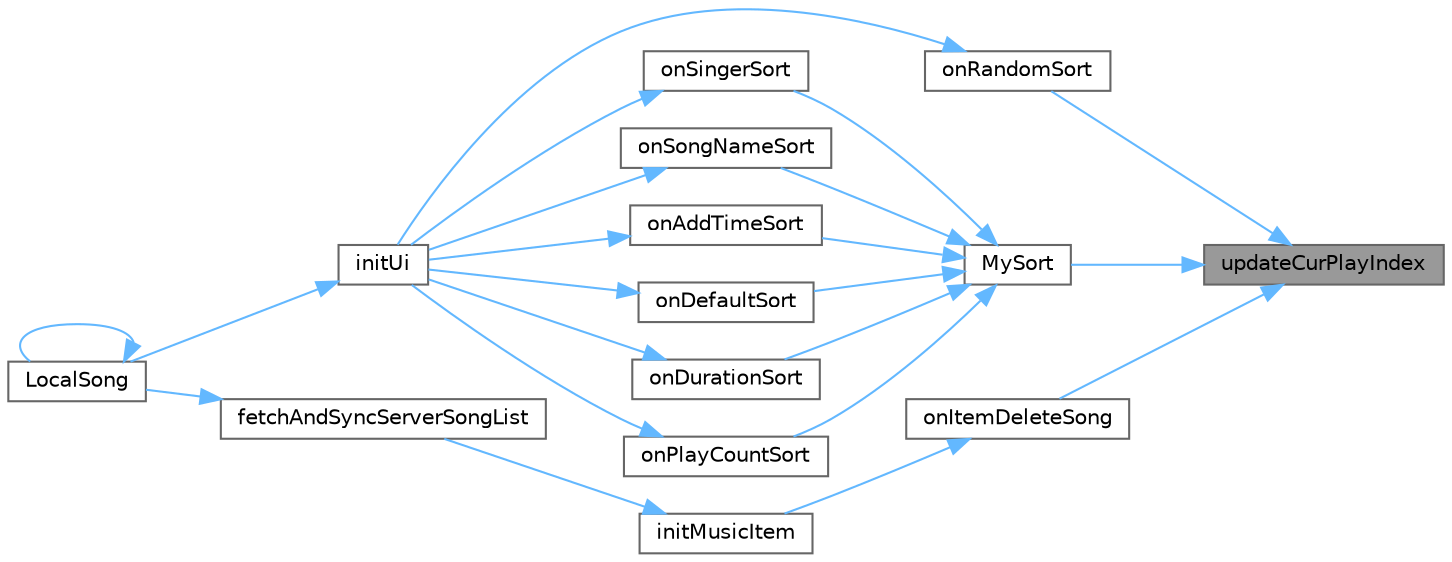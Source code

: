 digraph "updateCurPlayIndex"
{
 // LATEX_PDF_SIZE
  bgcolor="transparent";
  edge [fontname=Helvetica,fontsize=10,labelfontname=Helvetica,labelfontsize=10];
  node [fontname=Helvetica,fontsize=10,shape=box,height=0.2,width=0.4];
  rankdir="RL";
  Node1 [id="Node000001",label="updateCurPlayIndex",height=0.2,width=0.4,color="gray40", fillcolor="grey60", style="filled", fontcolor="black",tooltip="更新当前播放索引"];
  Node1 -> Node2 [id="edge1_Node000001_Node000002",dir="back",color="steelblue1",style="solid",tooltip=" "];
  Node2 [id="Node000002",label="MySort",height=0.2,width=0.4,color="grey40", fillcolor="white", style="filled",URL="$class_local_song.html#a4d900ad455fbe7001a3f4e5a4abce74f",tooltip="自定义排序"];
  Node2 -> Node3 [id="edge2_Node000002_Node000003",dir="back",color="steelblue1",style="solid",tooltip=" "];
  Node3 [id="Node000003",label="onAddTimeSort",height=0.2,width=0.4,color="grey40", fillcolor="white", style="filled",URL="$class_local_song.html#a58cc37eb1a69f43d22e93dbd0a8e32ba",tooltip="添加时间排序"];
  Node3 -> Node4 [id="edge3_Node000003_Node000004",dir="back",color="steelblue1",style="solid",tooltip=" "];
  Node4 [id="Node000004",label="initUi",height=0.2,width=0.4,color="grey40", fillcolor="white", style="filled",URL="$class_local_song.html#afba6e95967cc3eb25fd518f7bde6ec04",tooltip="初始化界面"];
  Node4 -> Node5 [id="edge4_Node000004_Node000005",dir="back",color="steelblue1",style="solid",tooltip=" "];
  Node5 [id="Node000005",label="LocalSong",height=0.2,width=0.4,color="grey40", fillcolor="white", style="filled",URL="$class_local_song.html#a9375f55dd6d49239d63d3c19eaef2237",tooltip="构造函数，初始化本地歌曲界面"];
  Node5 -> Node5 [id="edge5_Node000005_Node000005",dir="back",color="steelblue1",style="solid",tooltip=" "];
  Node2 -> Node6 [id="edge6_Node000002_Node000006",dir="back",color="steelblue1",style="solid",tooltip=" "];
  Node6 [id="Node000006",label="onDefaultSort",height=0.2,width=0.4,color="grey40", fillcolor="white", style="filled",URL="$class_local_song.html#a77868991ec35ce1ee03a62521bbf03c5",tooltip="默认排序"];
  Node6 -> Node4 [id="edge7_Node000006_Node000004",dir="back",color="steelblue1",style="solid",tooltip=" "];
  Node2 -> Node7 [id="edge8_Node000002_Node000007",dir="back",color="steelblue1",style="solid",tooltip=" "];
  Node7 [id="Node000007",label="onDurationSort",height=0.2,width=0.4,color="grey40", fillcolor="white", style="filled",URL="$class_local_song.html#a1bf3aea4b068e67501d5614655eff022",tooltip="时长排序"];
  Node7 -> Node4 [id="edge9_Node000007_Node000004",dir="back",color="steelblue1",style="solid",tooltip=" "];
  Node2 -> Node8 [id="edge10_Node000002_Node000008",dir="back",color="steelblue1",style="solid",tooltip=" "];
  Node8 [id="Node000008",label="onPlayCountSort",height=0.2,width=0.4,color="grey40", fillcolor="white", style="filled",URL="$class_local_song.html#a2deab31ea0dab5b0953202e8135f6236",tooltip="播放次数排序"];
  Node8 -> Node4 [id="edge11_Node000008_Node000004",dir="back",color="steelblue1",style="solid",tooltip=" "];
  Node2 -> Node9 [id="edge12_Node000002_Node000009",dir="back",color="steelblue1",style="solid",tooltip=" "];
  Node9 [id="Node000009",label="onSingerSort",height=0.2,width=0.4,color="grey40", fillcolor="white", style="filled",URL="$class_local_song.html#a88cff94b79f2aab5610fd6df85c77d39",tooltip="歌手排序"];
  Node9 -> Node4 [id="edge13_Node000009_Node000004",dir="back",color="steelblue1",style="solid",tooltip=" "];
  Node2 -> Node10 [id="edge14_Node000002_Node000010",dir="back",color="steelblue1",style="solid",tooltip=" "];
  Node10 [id="Node000010",label="onSongNameSort",height=0.2,width=0.4,color="grey40", fillcolor="white", style="filled",URL="$class_local_song.html#a8b57469ce5cde9101bd38466a5138bd9",tooltip="歌曲名称排序"];
  Node10 -> Node4 [id="edge15_Node000010_Node000004",dir="back",color="steelblue1",style="solid",tooltip=" "];
  Node1 -> Node11 [id="edge16_Node000001_Node000011",dir="back",color="steelblue1",style="solid",tooltip=" "];
  Node11 [id="Node000011",label="onItemDeleteSong",height=0.2,width=0.4,color="grey40", fillcolor="white", style="filled",URL="$class_local_song.html#af5ddd758aac4d0083427a8eac26aebbd",tooltip="删除歌曲槽函数"];
  Node11 -> Node12 [id="edge17_Node000011_Node000012",dir="back",color="steelblue1",style="solid",tooltip=" "];
  Node12 [id="Node000012",label="initMusicItem",height=0.2,width=0.4,color="grey40", fillcolor="white", style="filled",URL="$class_local_song.html#a4c31fa17ce6a5cc8533d92486ed88966",tooltip="初始化音乐项"];
  Node12 -> Node13 [id="edge18_Node000012_Node000013",dir="back",color="steelblue1",style="solid",tooltip=" "];
  Node13 [id="Node000013",label="fetchAndSyncServerSongList",height=0.2,width=0.4,color="grey40", fillcolor="white", style="filled",URL="$class_local_song.html#a97a0739f99953381d5aecf97d7776609",tooltip="从服务器同步歌曲列表"];
  Node13 -> Node5 [id="edge19_Node000013_Node000005",dir="back",color="steelblue1",style="solid",tooltip=" "];
  Node1 -> Node14 [id="edge20_Node000001_Node000014",dir="back",color="steelblue1",style="solid",tooltip=" "];
  Node14 [id="Node000014",label="onRandomSort",height=0.2,width=0.4,color="grey40", fillcolor="white", style="filled",URL="$class_local_song.html#a2ff39f94b18025fc9f33a0e9a9d75734",tooltip="随机排序"];
  Node14 -> Node4 [id="edge21_Node000014_Node000004",dir="back",color="steelblue1",style="solid",tooltip=" "];
}
